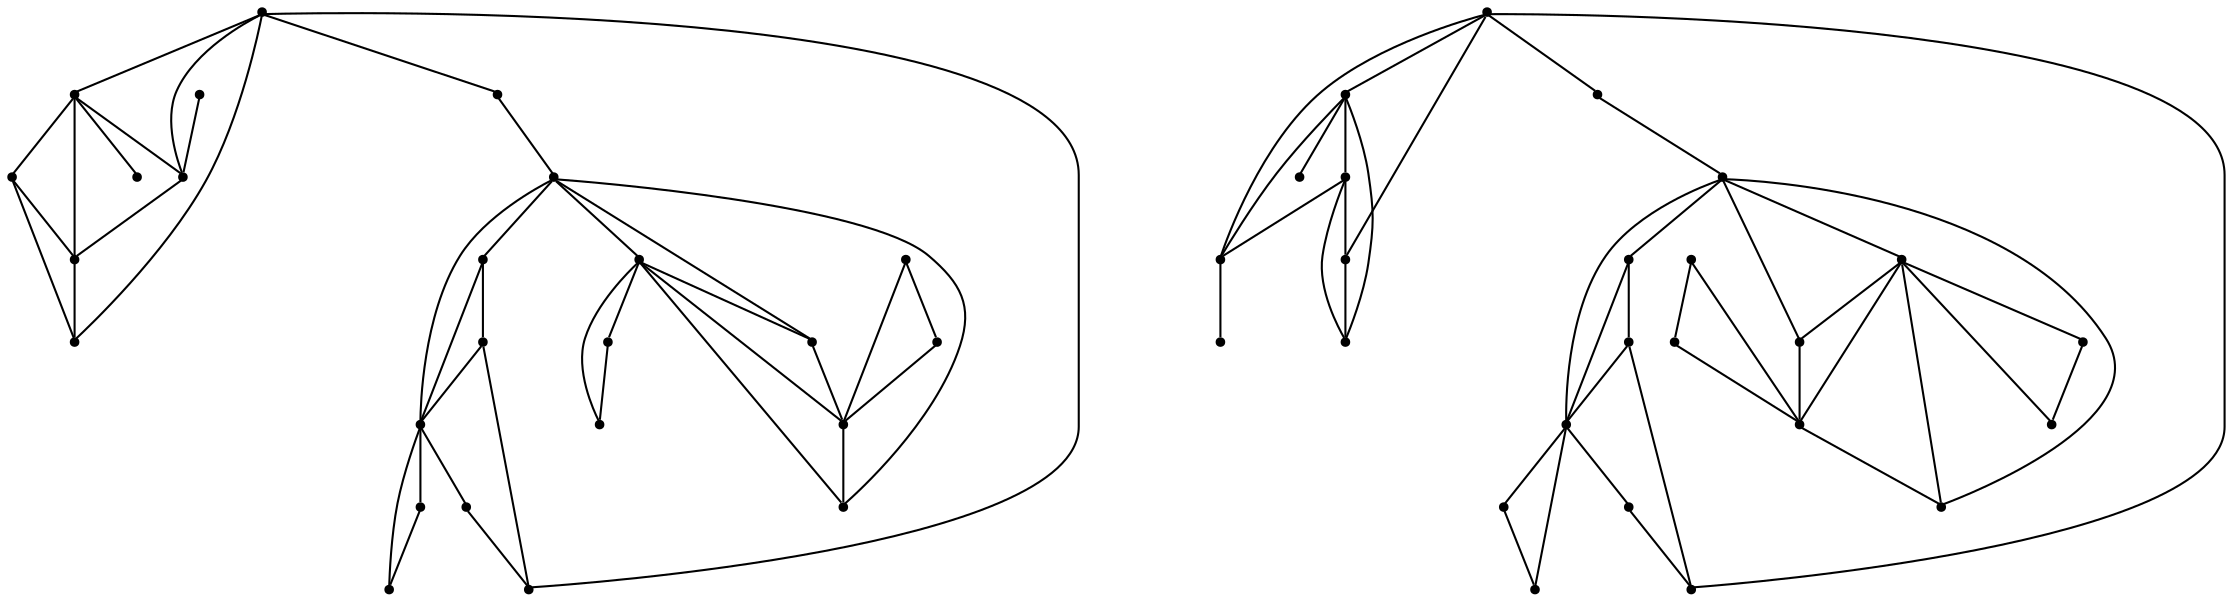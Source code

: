 graph {
  node [shape=point,comment="{\"directed\":false,\"doi\":\"10.1007/978-3-540-24595-7_24\",\"figure\":\"6\"}"]

  v0 [pos="1541.7502861555233,433.4999097188314"]
  v1 [pos="1270.778015988372,514.2904294331869"]
  v2 [pos="1130.4894440406977,517.7581799825033"]
  v3 [pos="1075.4208961664244,652.0238253275554"]
  v4 [pos="993.6389989098838,545.9853502909343"]
  v5 [pos="695.1167877906977,434.2821769714356"]
  v6 [pos="857.2844771984012,407.09781773885095"]
  v7 [pos="423.0776503452035,517.6363639831544"]
  v8 [pos="368.00699604832846,651.9030265808107"]
  v9 [pos="286.227197265625,545.8643608093263"]
  v10 [pos="1324.554746547965,601.1571261088054"]
  v11 [pos="1418.4597020348838,403.2862358093263"]
  v12 [pos="1374.2681322674416,462.40291722615564"]
  v13 [pos="1404.085124454942,273.1581700642904"]
  v14 [pos="1404.303938045058,327.57797368367517"]
  v15 [pos="1349.3968613735465,409.19036992390954"]
  v16 [pos="1268.2859193313952,323.06973266601574"]
  v17 [pos="1268.3109420421513,406.32807540893566"]
  v18 [pos="1217.2587618095931,489.5696016947429"]
  v19 [pos="1187.616769622093,193.64878463745129"]
  v20 [pos="1186.5873728197673,407.2603238423666"]
  v21 [pos="1121.1044013444769,362.7519620259603"]
  v22 [pos="1155.3576626090116,328.81136067708337"]
  v23 [pos="1051.3153297601743,410.5321261088054"]
  v24 [pos="1130.6311228197674,571.2987276713054"]
  v25 [pos="1018.9572447311045,625.6685905456544"]
  v26 [pos="1100.7380450581395,707.4331296284995"]
  v27 [pos="1047.1906363553778,706.3227348327638"]
  v28 [pos="1070.5658066860465,573.3810437520347"]
  v29 [pos="1036.5084347747093,555.8352165222168"]
  v30 [pos="777.7988349382267,350.9279899597169"]
  v31 [pos="914.5076012899708,380.81232833862316"]
  v32 [pos="834.0509697492732,327.55607096354174"]
  v33 [pos="723.5595816678779,298.64044316609704"]
  v34 [pos="777.5154614825582,434.1405245463054"]
  v35 [pos="751.6491960392442,406.3372942606609"]
  v36 [pos="559.0956690588662,545.8643608093263"]
  v37 [pos="662.239855105378,296.07483673095714"]
  v38 [pos="557.4370162609011,376.97372563680017"]
  v39 [pos="503.1977709393169,434.6331926981609"]
  v40 [pos="475.86663562863373,460.95301437377935"]
  v41 [pos="476.7678506540698,190.0029513041178"]
  v42 [pos="448.53655750363373,405.4697049458822"]
  v43 [pos="423.2162211573401,571.1779289245607"]
  v44 [pos="340.4664584847383,406.88629277547204"]
  v45 [pos="311.545458984375,625.5477917989097"]
  v46 [pos="393.32628315770353,707.3112500508627"]
  v47 [pos="339.7757028978924,706.201936086019"]
  v48 [pos="363.1508891260901,573.2602450052898"]
  v49 [pos="329.0945505541425,555.7144177754722"]

  v0 -- v1 [id="-1",pos="1541.7502861555233,433.4999097188314 1485.3262354651163,489.41548792521166 1294.5240915697675,543.9196281433107 1270.778015988372,514.2904294331869"]
  v9 -- v7 [id="-2",pos="286.227197265625,545.8643608093263 423.0776503452035,517.6363639831544 423.0776503452035,517.6363639831544 423.0776503452035,517.6363639831544"]
  v45 -- v9 [id="-3",pos="311.545458984375,625.5477917989097 286.227197265625,545.8643608093263 286.227197265625,545.8643608093263 286.227197265625,545.8643608093263"]
  v45 -- v8 [id="-4",pos="311.545458984375,625.5477917989097 368.00699604832846,651.9030265808107 368.00699604832846,651.9030265808107 368.00699604832846,651.9030265808107"]
  v49 -- v45 [id="-5",pos="329.0945505541425,555.7144177754722 311.545458984375,625.5477917989097 311.545458984375,625.5477917989097 311.545458984375,625.5477917989097"]
  v47 -- v46 [id="-6",pos="339.7757028978924,706.201936086019 393.32628315770353,707.3112500508627 393.32628315770353,707.3112500508627 393.32628315770353,707.3112500508627"]
  v44 -- v42 [id="-7",pos="340.4664584847383,406.88629277547204 448.53655750363373,405.4697049458822 448.53655750363373,405.4697049458822 448.53655750363373,405.4697049458822"]
  v44 -- v41 [id="-8",pos="340.4664584847383,406.88629277547204 476.7678506540698,190.0029513041178 476.7678506540698,190.0029513041178 476.7678506540698,190.0029513041178"]
  v48 -- v49 [id="-9",pos="363.1508891260901,573.2602450052898 329.0945505541425,555.7144177754722 329.0945505541425,555.7144177754722 329.0945505541425,555.7144177754722"]
  v48 -- v45 [id="-10",pos="363.1508891260901,573.2602450052898 311.545458984375,625.5477917989097 311.545458984375,625.5477917989097 311.545458984375,625.5477917989097"]
  v8 -- v43 [id="-11",pos="368.00699604832846,651.9030265808107 423.2162211573401,571.1779289245607 423.2162211573401,571.1779289245607 423.2162211573401,571.1779289245607"]
  v8 -- v47 [id="-12",pos="368.00699604832846,651.9030265808107 339.7757028978924,706.201936086019 339.7757028978924,706.201936086019 339.7757028978924,706.201936086019"]
  v46 -- v8 [id="-13",pos="393.32628315770353,707.3112500508627 368.00699604832846,651.9030265808107 368.00699604832846,651.9030265808107 368.00699604832846,651.9030265808107"]
  v43 -- v45 [id="-14",pos="423.2162211573401,571.1779289245607 311.545458984375,625.5477917989097 311.545458984375,625.5477917989097 311.545458984375,625.5477917989097"]
  v7 -- v44 [id="-15",pos="423.0776503452035,517.6363639831544 340.4664584847383,406.88629277547204 340.4664584847383,406.88629277547204 340.4664584847383,406.88629277547204"]
  v7 -- v43 [id="-16",pos="423.0776503452035,517.6363639831544 423.2162211573401,571.1779289245607 423.2162211573401,571.1779289245607 423.2162211573401,571.1779289245607"]
  v42 -- v38 [id="-17",pos="448.53655750363373,405.4697049458822 557.4370162609011,376.97372563680017 557.4370162609011,376.97372563680017 557.4370162609011,376.97372563680017"]
  v42 -- v7 [id="-18",pos="448.53655750363373,405.4697049458822 423.0776503452035,517.6363639831544 423.0776503452035,517.6363639831544 423.0776503452035,517.6363639831544"]
  v42 -- v39 [id="-19",pos="448.53655750363373,405.4697049458822 503.1977709393169,434.6331926981609 503.1977709393169,434.6331926981609 503.1977709393169,434.6331926981609"]
  v40 -- v42 [id="-20",pos="475.86663562863373,460.95301437377935 448.53655750363373,405.4697049458822 448.53655750363373,405.4697049458822 448.53655750363373,405.4697049458822"]
  v41 -- v42 [id="-21",pos="476.7678506540698,190.0029513041178 448.53655750363373,405.4697049458822 448.53655750363373,405.4697049458822 448.53655750363373,405.4697049458822"]
  v41 -- v37 [id="-22",pos="476.7678506540698,190.0029513041178 662.239855105378,296.07483673095714 662.239855105378,296.07483673095714 662.239855105378,296.07483673095714"]
  v39 -- v40 [id="-23",pos="503.1977709393169,434.6331926981609 475.86663562863373,460.95301437377935 475.86663562863373,460.95301437377935 475.86663562863373,460.95301437377935"]
  v36 -- v7 [id="-24",pos="559.0956690588662,545.8643608093263 423.0776503452035,517.6363639831544 423.0776503452035,517.6363639831544 423.0776503452035,517.6363639831544"]
  v38 -- v37 [id="-25",pos="557.4370162609011,376.97372563680017 662.239855105378,296.07483673095714 662.239855105378,296.07483673095714 662.239855105378,296.07483673095714"]
  v37 -- v5 [id="-26",pos="662.239855105378,296.07483673095714 695.1167877906977,434.2821769714356 695.1167877906977,434.2821769714356 695.1167877906977,434.2821769714356"]
  v5 -- v36 [id="-27",pos="695.1167877906977,434.2821769714356 559.0956690588662,545.8643608093263 559.0956690588662,545.8643608093263 559.0956690588662,545.8643608093263"]
  v5 -- v33 [id="-28",pos="695.1167877906977,434.2821769714356 723.5595816678779,298.64044316609704 723.5595816678779,298.64044316609704 723.5595816678779,298.64044316609704"]
  v5 -- v34 [id="-29",pos="695.1167877906977,434.2821769714356 777.5154614825582,434.1405245463054 777.5154614825582,434.1405245463054 777.5154614825582,434.1405245463054"]
  v33 -- v32 [id="-30",pos="723.5595816678779,298.64044316609704 834.0509697492732,327.55607096354174 834.0509697492732,327.55607096354174 834.0509697492732,327.55607096354174"]
  v34 -- v35 [id="-31",pos="777.5154614825582,434.1405245463054 751.6491960392442,406.3372942606609 751.6491960392442,406.3372942606609 751.6491960392442,406.3372942606609"]
  v34 -- v6 [id="-32",pos="777.5154614825582,434.1405245463054 857.2844771984012,407.09781773885095 857.2844771984012,407.09781773885095 857.2844771984012,407.09781773885095"]
  v30 -- v34 [id="-33",pos="777.7988349382267,350.9279899597169 777.5154614825582,434.1405245463054 777.5154614825582,434.1405245463054 777.5154614825582,434.1405245463054"]
  v30 -- v33 [id="-34",pos="777.7988349382267,350.9279899597169 723.5595816678779,298.64044316609704 723.5595816678779,298.64044316609704 723.5595816678779,298.64044316609704"]
  v32 -- v30 [id="-35",pos="834.0509697492732,327.55607096354174 777.7988349382267,350.9279899597169 777.7988349382267,350.9279899597169 777.7988349382267,350.9279899597169"]
  v32 -- v6 [id="-36",pos="834.0509697492732,327.55607096354174 857.2844771984012,407.09781773885095 857.2844771984012,407.09781773885095 857.2844771984012,407.09781773885095"]
  v6 -- v31 [id="-37",pos="857.2844771984012,407.09781773885095 914.5076012899708,380.81232833862316 914.5076012899708,380.81232833862316 914.5076012899708,380.81232833862316"]
  v6 -- v30 [id="-38",pos="857.2844771984012,407.09781773885095 777.7988349382267,350.9279899597169 777.7988349382267,350.9279899597169 777.7988349382267,350.9279899597169"]
  v4 -- v2 [id="-39",pos="993.6389989098838,545.9853502909343 1130.4894440406977,517.7581799825033 1130.4894440406977,517.7581799825033 1130.4894440406977,517.7581799825033"]
  v25 -- v3 [id="-40",pos="1018.9572447311045,625.6685905456544 1075.4208961664244,652.0238253275554 1075.4208961664244,652.0238253275554 1075.4208961664244,652.0238253275554"]
  v25 -- v4 [id="-41",pos="1018.9572447311045,625.6685905456544 993.6389989098838,545.9853502909343 993.6389989098838,545.9853502909343 993.6389989098838,545.9853502909343"]
  v29 -- v25 [id="-42",pos="1036.5084347747093,555.8352165222168 1018.9572447311045,625.6685905456544 1018.9572447311045,625.6685905456544 1018.9572447311045,625.6685905456544"]
  v27 -- v26 [id="-43",pos="1047.1906363553778,706.3227348327638 1100.7380450581395,707.4331296284995 1100.7380450581395,707.4331296284995 1100.7380450581395,707.4331296284995"]
  v23 -- v19 [id="-44",pos="1051.3153297601743,410.5321261088054 1187.616769622093,193.64878463745129 1187.616769622093,193.64878463745129 1187.616769622093,193.64878463745129"]
  v23 -- v20 [id="-45",pos="1051.3153297601743,410.5321261088054 1186.5873728197673,407.2603238423666 1186.5873728197673,407.2603238423666 1186.5873728197673,407.2603238423666"]
  v28 -- v29 [id="-46",pos="1070.5658066860465,573.3810437520347 1036.5084347747093,555.8352165222168 1036.5084347747093,555.8352165222168 1036.5084347747093,555.8352165222168"]
  v28 -- v25 [id="-47",pos="1070.5658066860465,573.3810437520347 1018.9572447311045,625.6685905456544 1018.9572447311045,625.6685905456544 1018.9572447311045,625.6685905456544"]
  v3 -- v24 [id="-48",pos="1075.4208961664244,652.0238253275554 1130.6311228197674,571.2987276713054 1130.6311228197674,571.2987276713054 1130.6311228197674,571.2987276713054"]
  v3 -- v27 [id="-49",pos="1075.4208961664244,652.0238253275554 1047.1906363553778,706.3227348327638 1047.1906363553778,706.3227348327638 1047.1906363553778,706.3227348327638"]
  v26 -- v3 [id="-50",pos="1100.7380450581395,707.4331296284995 1075.4208961664244,652.0238253275554 1075.4208961664244,652.0238253275554 1075.4208961664244,652.0238253275554"]
  v21 -- v22 [id="-51",pos="1121.1044013444769,362.7519620259603 1155.3576626090116,328.81136067708337 1155.3576626090116,328.81136067708337 1155.3576626090116,328.81136067708337"]
  v24 -- v25 [id="-52",pos="1130.6311228197674,571.2987276713054 1018.9572447311045,625.6685905456544 1018.9572447311045,625.6685905456544 1018.9572447311045,625.6685905456544"]
  v2 -- v24 [id="-53",pos="1130.4894440406977,517.7581799825033 1130.6311228197674,571.2987276713054 1130.6311228197674,571.2987276713054 1130.6311228197674,571.2987276713054"]
  v2 -- v23 [id="-54",pos="1130.4894440406977,517.7581799825033 1051.3153297601743,410.5321261088054 1051.3153297601743,410.5321261088054 1051.3153297601743,410.5321261088054"]
  v22 -- v20 [id="-55",pos="1155.3576626090116,328.81136067708337 1186.5873728197673,407.2603238423666 1186.5873728197673,407.2603238423666 1186.5873728197673,407.2603238423666"]
  v20 -- v21 [id="-56",pos="1186.5873728197673,407.2603238423666 1121.1044013444769,362.7519620259603 1121.1044013444769,362.7519620259603 1121.1044013444769,362.7519620259603"]
  v20 -- v2 [id="-57",pos="1186.5873728197673,407.2603238423666 1130.4894440406977,517.7581799825033 1130.4894440406977,517.7581799825033 1130.4894440406977,517.7581799825033"]
  v20 -- v16 [id="-58",pos="1186.5873728197673,407.2603238423666 1268.2859193313952,323.06973266601574 1268.2859193313952,323.06973266601574 1268.2859193313952,323.06973266601574"]
  v19 -- v20 [id="-59",pos="1187.616769622093,193.64878463745129 1186.5873728197673,407.2603238423666 1186.5873728197673,407.2603238423666 1186.5873728197673,407.2603238423666"]
  v19 -- v13 [id="-60",pos="1187.616769622093,193.64878463745129 1404.085124454942,273.1581700642904 1404.085124454942,273.1581700642904 1404.085124454942,273.1581700642904"]
  v1 -- v18 [id="-61",pos="1270.778015988372,514.2904294331869 1217.2587618095931,489.5696016947429 1217.2587618095931,489.5696016947429 1217.2587618095931,489.5696016947429"]
  v1 -- v15 [id="-62",pos="1270.778015988372,514.2904294331869 1349.3968613735465,409.19036992390954 1349.3968613735465,409.19036992390954 1349.3968613735465,409.19036992390954"]
  v1 -- v12 [id="-63",pos="1270.778015988372,514.2904294331869 1374.2681322674416,462.40291722615564 1374.2681322674416,462.40291722615564 1374.2681322674416,462.40291722615564"]
  v1 -- v17 [id="-64",pos="1270.778015988372,514.2904294331869 1268.3109420421513,406.32807540893566 1268.3109420421513,406.32807540893566 1268.3109420421513,406.32807540893566"]
  v17 -- v15 [id="-65",pos="1268.3109420421513,406.32807540893566 1349.3968613735465,409.19036992390954 1349.3968613735465,409.19036992390954 1349.3968613735465,409.19036992390954"]
  v17 -- v14 [id="-66",pos="1268.3109420421513,406.32807540893566 1404.303938045058,327.57797368367517 1404.303938045058,327.57797368367517 1404.303938045058,327.57797368367517"]
  v16 -- v13 [id="-67",pos="1268.2859193313952,323.06973266601574 1404.085124454942,273.1581700642904 1404.085124454942,273.1581700642904 1404.085124454942,273.1581700642904"]
  v10 -- v2 [id="-68",pos="1324.554746547965,601.1571261088054 1130.4894440406977,517.7581799825033 1130.4894440406977,517.7581799825033 1130.4894440406977,517.7581799825033"]
  v15 -- v14 [id="-69",pos="1349.3968613735465,409.19036992390954 1404.303938045058,327.57797368367517 1404.303938045058,327.57797368367517 1404.303938045058,327.57797368367517"]
  v12 -- v0 [id="-70",pos="1374.2681322674416,462.40291722615564 1541.7502861555233,433.4999097188314 1541.7502861555233,433.4999097188314 1541.7502861555233,433.4999097188314"]
  v12 -- v15 [id="-71",pos="1374.2681322674416,462.40291722615564 1349.3968613735465,409.19036992390954 1349.3968613735465,409.19036992390954 1349.3968613735465,409.19036992390954"]
  v14 -- v0 [id="-72",pos="1404.303938045058,327.57797368367517 1541.7502861555233,433.4999097188314 1541.7502861555233,433.4999097188314 1541.7502861555233,433.4999097188314"]
  v13 -- v0 [id="-73",pos="1404.085124454942,273.1581700642904 1541.7502861555233,433.4999097188314 1541.7502861555233,433.4999097188314 1541.7502861555233,433.4999097188314"]
  v11 -- v12 [id="-74",pos="1418.4597020348838,403.2862358093263 1374.2681322674416,462.40291722615564 1374.2681322674416,462.40291722615564 1374.2681322674416,462.40291722615564"]
  v0 -- v10 [id="-75",pos="1541.7502861555233,433.4999097188314 1324.554746547965,601.1571261088054 1324.554746547965,601.1571261088054 1324.554746547965,601.1571261088054"]
  v9 -- v8 [id="-76",pos="286.227197265625,545.8643608093263 258.7647960574128,598.4237683614097 258.7647960574128,680.1780713399253 368.00699604832846,651.9030265808107"]
  v7 -- v8 [id="-77",pos="423.0776503452035,517.6363639831544 476.8178642805232,571.1695365905763 449.5627906976744,680.1780713399253 368.00699604832846,651.9030265808107"]
  v5 -- v6 [id="-78",pos="695.1167877906977,434.2821769714356 694.875081758721,489.41548792521166 858.4179869186046,489.41548792521166 857.2844771984012,407.09781773885095"]
  v4 -- v3 [id="-79",pos="993.6389989098838,545.9853502909343 966.1797056686046,598.5445671081544 966.1797056686046,680.29887008667 1075.4208961664244,652.0238253275554"]
  v2 -- v3 [id="-80",pos="1130.4894440406977,517.7581799825033 1184.232757994186,571.2905896504722 1156.977652616279,680.29887008667 1075.4208961664244,652.0238253275554"]
}